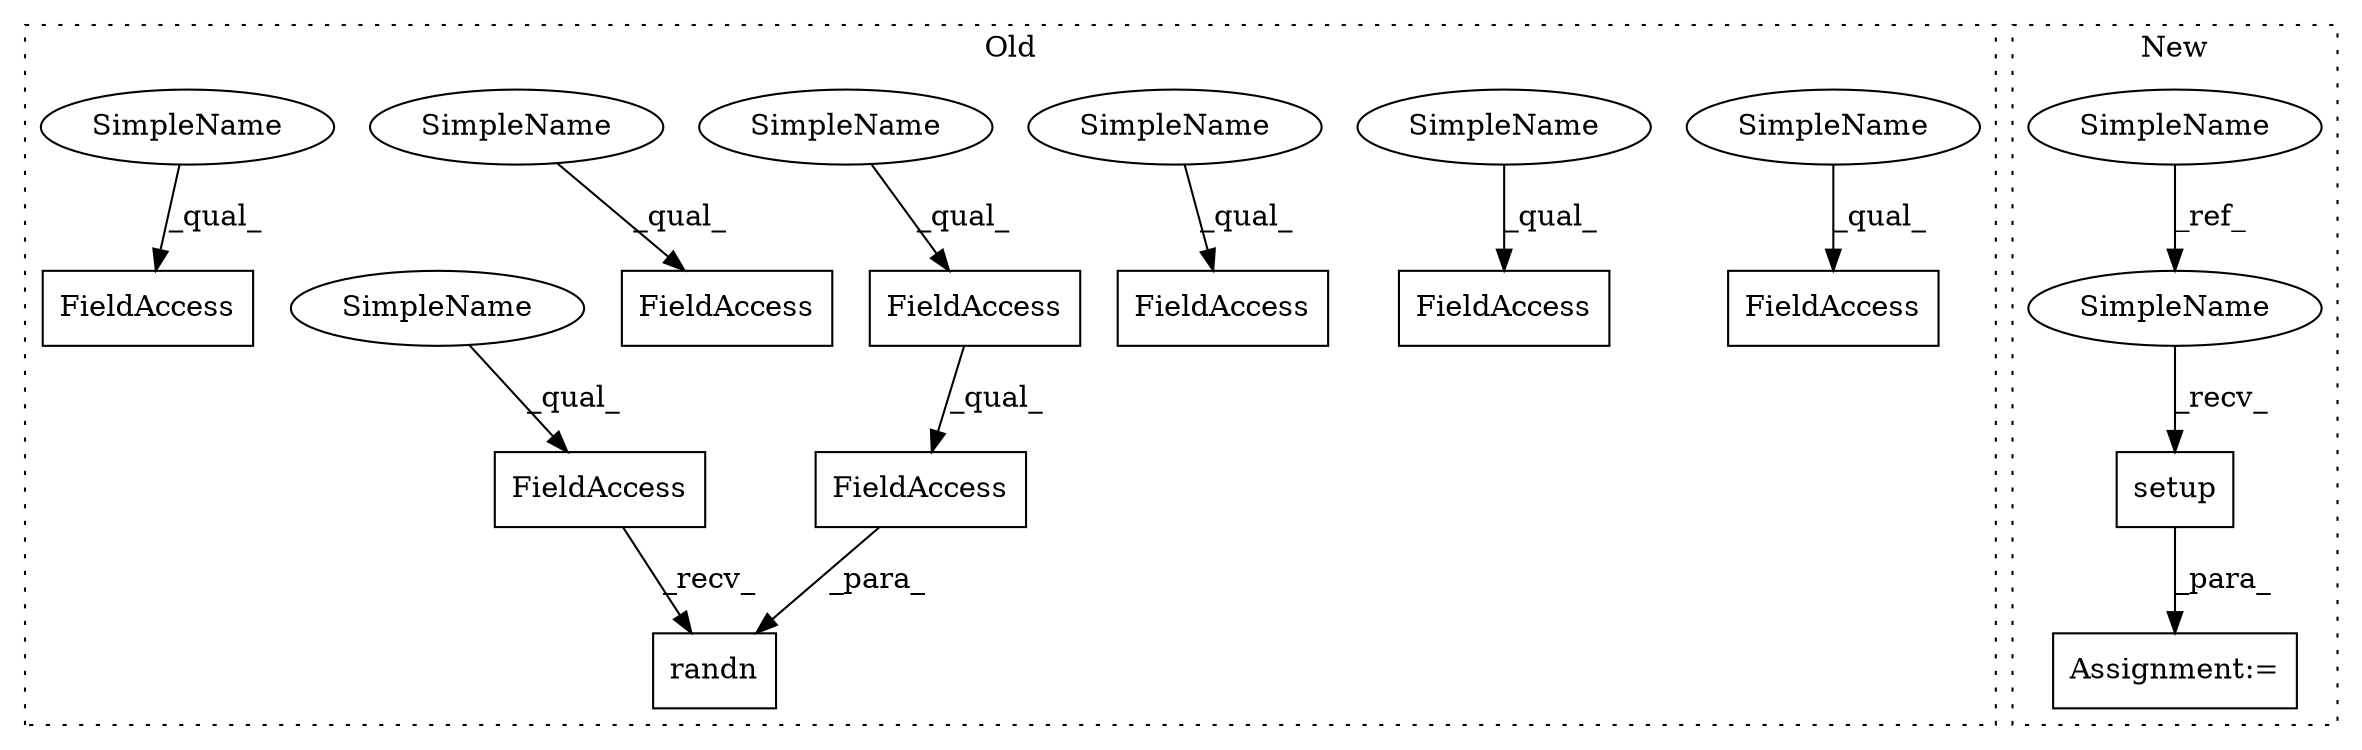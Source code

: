 digraph G {
subgraph cluster0 {
1 [label="randn" a="32" s="6233,6251" l="6,1" shape="box"];
3 [label="FieldAccess" a="22" s="6224" l="8" shape="box"];
5 [label="FieldAccess" a="22" s="6366" l="8" shape="box"];
7 [label="FieldAccess" a="22" s="6239" l="6" shape="box"];
8 [label="FieldAccess" a="22" s="6239" l="12" shape="box"];
9 [label="FieldAccess" a="22" s="6120" l="6" shape="box"];
10 [label="FieldAccess" a="22" s="6127" l="9" shape="box"];
11 [label="FieldAccess" a="22" s="6167" l="6" shape="box"];
12 [label="FieldAccess" a="22" s="6113" l="6" shape="box"];
14 [label="SimpleName" a="42" s="6127" l="4" shape="ellipse"];
15 [label="SimpleName" a="42" s="6366" l="4" shape="ellipse"];
16 [label="SimpleName" a="42" s="6113" l="4" shape="ellipse"];
17 [label="SimpleName" a="42" s="6239" l="4" shape="ellipse"];
18 [label="SimpleName" a="42" s="6120" l="4" shape="ellipse"];
19 [label="SimpleName" a="42" s="6224" l="4" shape="ellipse"];
20 [label="SimpleName" a="42" s="6167" l="4" shape="ellipse"];
label = "Old";
style="dotted";
}
subgraph cluster1 {
2 [label="setup" a="32" s="6729" l="7" shape="box"];
4 [label="SimpleName" a="42" s="6498" l="4" shape="ellipse"];
6 [label="Assignment:=" a="7" s="6722" l="2" shape="box"];
13 [label="SimpleName" a="42" s="6724" l="4" shape="ellipse"];
label = "New";
style="dotted";
}
2 -> 6 [label="_para_"];
3 -> 1 [label="_recv_"];
4 -> 13 [label="_ref_"];
7 -> 8 [label="_qual_"];
8 -> 1 [label="_para_"];
13 -> 2 [label="_recv_"];
14 -> 10 [label="_qual_"];
15 -> 5 [label="_qual_"];
16 -> 12 [label="_qual_"];
17 -> 7 [label="_qual_"];
18 -> 9 [label="_qual_"];
19 -> 3 [label="_qual_"];
20 -> 11 [label="_qual_"];
}